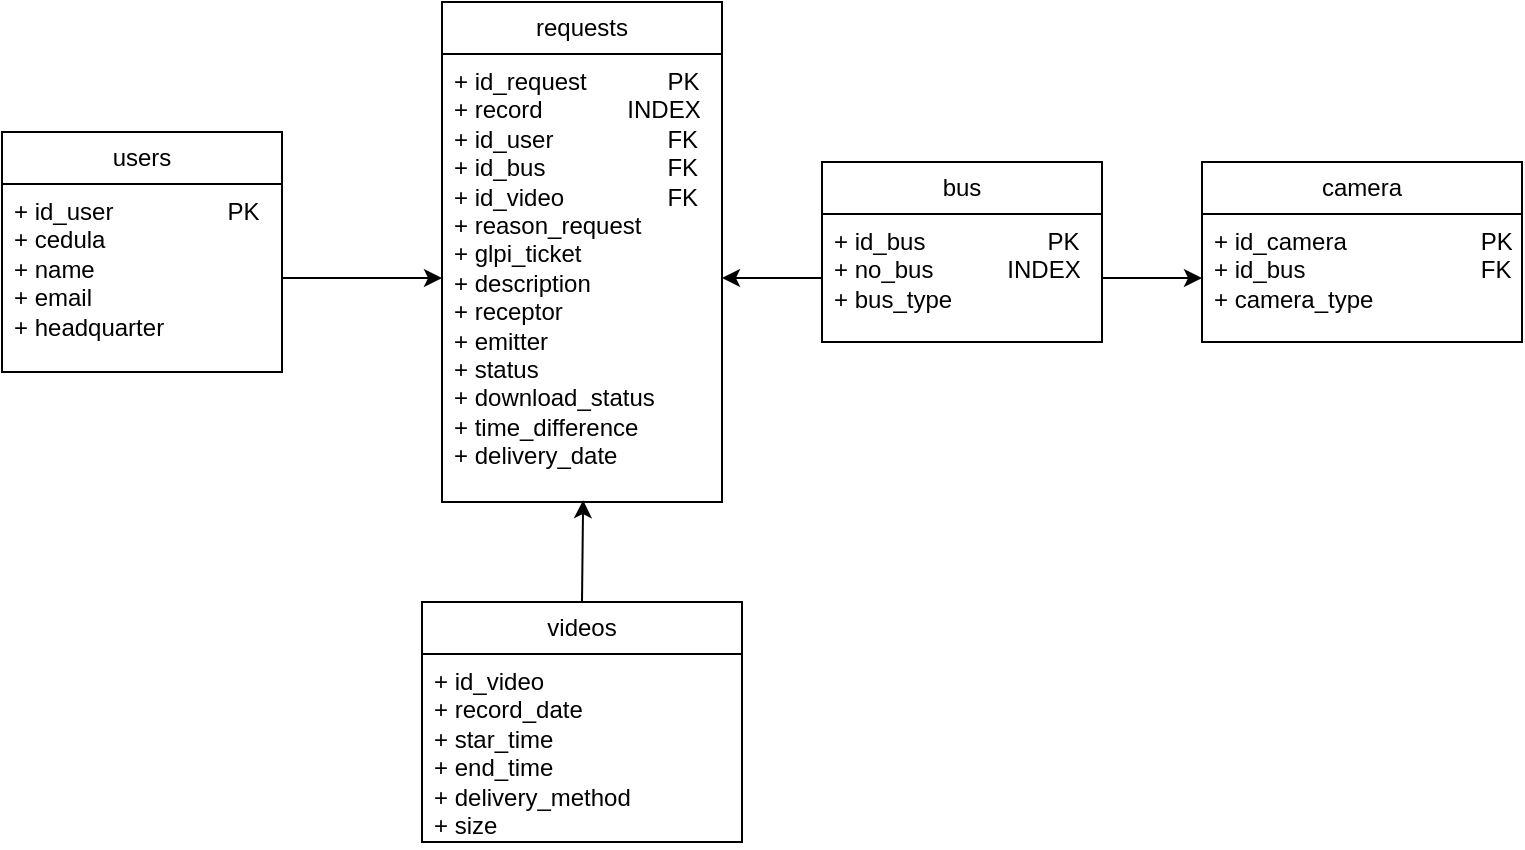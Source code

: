 <mxfile version="24.7.6">
  <diagram name="Página-1" id="bzmOz15OdiIKFPxjTbM2">
    <mxGraphModel dx="1155" dy="631" grid="1" gridSize="10" guides="1" tooltips="1" connect="1" arrows="1" fold="1" page="1" pageScale="1" pageWidth="827" pageHeight="1169" math="0" shadow="0">
      <root>
        <mxCell id="0" />
        <mxCell id="1" parent="0" />
        <mxCell id="CSMJHs-UybCk0gYDNLTq-1" value="users" style="swimlane;fontStyle=0;childLayout=stackLayout;horizontal=1;startSize=26;fillColor=none;horizontalStack=0;resizeParent=1;resizeParentMax=0;resizeLast=0;collapsible=1;marginBottom=0;whiteSpace=wrap;html=1;" parent="1" vertex="1">
          <mxGeometry x="170" y="65" width="140" height="120" as="geometry" />
        </mxCell>
        <mxCell id="CSMJHs-UybCk0gYDNLTq-2" value="+ id_user&lt;span style=&quot;white-space: pre;&quot;&gt;&#x9;&lt;/span&gt;&lt;span style=&quot;white-space: pre;&quot;&gt;&#x9;&lt;/span&gt;&lt;span style=&quot;white-space: pre;&quot;&gt;&#x9;&lt;/span&gt;PK&lt;div&gt;+ cedula&lt;/div&gt;&lt;div&gt;+ name&lt;/div&gt;&lt;div&gt;+ email&lt;/div&gt;&lt;div&gt;+ headquarter&lt;/div&gt;" style="text;strokeColor=none;fillColor=none;align=left;verticalAlign=top;spacingLeft=4;spacingRight=4;overflow=hidden;rotatable=0;points=[[0,0.5],[1,0.5]];portConstraint=eastwest;whiteSpace=wrap;html=1;" parent="CSMJHs-UybCk0gYDNLTq-1" vertex="1">
          <mxGeometry y="26" width="140" height="94" as="geometry" />
        </mxCell>
        <mxCell id="CSMJHs-UybCk0gYDNLTq-5" value="requests" style="swimlane;fontStyle=0;childLayout=stackLayout;horizontal=1;startSize=26;fillColor=none;horizontalStack=0;resizeParent=1;resizeParentMax=0;resizeLast=0;collapsible=1;marginBottom=0;whiteSpace=wrap;html=1;" parent="1" vertex="1">
          <mxGeometry x="390" width="140" height="250" as="geometry" />
        </mxCell>
        <mxCell id="CSMJHs-UybCk0gYDNLTq-6" value="+ id_request&lt;span style=&quot;white-space: pre;&quot;&gt;&#x9;&lt;/span&gt;&lt;span style=&quot;white-space: pre;&quot;&gt;&#x9;&lt;/span&gt;PK&lt;div&gt;+ record&lt;span style=&quot;white-space: pre;&quot;&gt;&#x9;&lt;/span&gt;&lt;span style=&quot;white-space: pre;&quot;&gt;&#x9;&lt;/span&gt;&amp;nbsp; INDEX&lt;/div&gt;&lt;div&gt;+ id_user&lt;span style=&quot;white-space: pre;&quot;&gt;&#x9;&lt;/span&gt;&lt;span style=&quot;white-space: pre;&quot;&gt;&#x9;&lt;span style=&quot;white-space: pre;&quot;&gt;&#x9;&lt;/span&gt;&lt;/span&gt;FK&lt;/div&gt;&lt;div&gt;+ id_bus&lt;span style=&quot;white-space: pre;&quot;&gt;&#x9;&lt;/span&gt;&lt;span style=&quot;white-space: pre;&quot;&gt;&#x9;&lt;span style=&quot;white-space: pre;&quot;&gt;&#x9;&lt;/span&gt;&lt;/span&gt;FK&lt;/div&gt;&lt;div&gt;+ id_video&lt;span style=&quot;white-space: pre;&quot;&gt;&#x9;&lt;/span&gt;&lt;span style=&quot;white-space: pre;&quot;&gt;&#x9;&lt;/span&gt;FK&lt;/div&gt;&lt;div&gt;+ reason_request&lt;/div&gt;&lt;div&gt;+ glpi_ticket&lt;/div&gt;&lt;div&gt;+ description&lt;/div&gt;&lt;div&gt;+&amp;nbsp;receptor&lt;/div&gt;&lt;div&gt;+&amp;nbsp;emitter&lt;/div&gt;&lt;div&gt;+ status&lt;/div&gt;&lt;div&gt;+ download_status&lt;/div&gt;&lt;div&gt;+ time_difference&lt;/div&gt;&lt;div&gt;+ delivery_date&lt;/div&gt;&lt;div&gt;&lt;br&gt;&lt;/div&gt;" style="text;strokeColor=none;fillColor=none;align=left;verticalAlign=top;spacingLeft=4;spacingRight=4;overflow=hidden;rotatable=0;points=[[0,0.5],[1,0.5]];portConstraint=eastwest;whiteSpace=wrap;html=1;" parent="CSMJHs-UybCk0gYDNLTq-5" vertex="1">
          <mxGeometry y="26" width="140" height="224" as="geometry" />
        </mxCell>
        <mxCell id="HkIc03lKfePEvZy9-LNn-1" value="bus" style="swimlane;fontStyle=0;childLayout=stackLayout;horizontal=1;startSize=26;fillColor=none;horizontalStack=0;resizeParent=1;resizeParentMax=0;resizeLast=0;collapsible=1;marginBottom=0;whiteSpace=wrap;html=1;" vertex="1" parent="1">
          <mxGeometry x="580" y="80" width="140" height="90" as="geometry" />
        </mxCell>
        <mxCell id="HkIc03lKfePEvZy9-LNn-2" value="+ id_bus&lt;span style=&quot;white-space: pre;&quot;&gt;&#x9;&lt;/span&gt;&lt;span style=&quot;white-space: pre;&quot;&gt;&#x9;&lt;/span&gt;&lt;span style=&quot;white-space: pre;&quot;&gt;&#x9;&lt;/span&gt;PK&lt;div&gt;+ no_bus&lt;span style=&quot;white-space: pre;&quot;&gt;&#x9;&lt;/span&gt;&lt;span style=&quot;white-space: pre;&quot;&gt;&#x9;&lt;/span&gt;&amp;nbsp; INDEX&lt;/div&gt;&lt;div&gt;+ bus_type&lt;/div&gt;" style="text;strokeColor=none;fillColor=none;align=left;verticalAlign=top;spacingLeft=4;spacingRight=4;overflow=hidden;rotatable=0;points=[[0,0.5],[1,0.5]];portConstraint=eastwest;whiteSpace=wrap;html=1;" vertex="1" parent="HkIc03lKfePEvZy9-LNn-1">
          <mxGeometry y="26" width="140" height="64" as="geometry" />
        </mxCell>
        <mxCell id="HkIc03lKfePEvZy9-LNn-3" value="camera" style="swimlane;fontStyle=0;childLayout=stackLayout;horizontal=1;startSize=26;fillColor=none;horizontalStack=0;resizeParent=1;resizeParentMax=0;resizeLast=0;collapsible=1;marginBottom=0;whiteSpace=wrap;html=1;" vertex="1" parent="1">
          <mxGeometry x="770" y="80" width="160" height="90" as="geometry" />
        </mxCell>
        <mxCell id="HkIc03lKfePEvZy9-LNn-4" value="+ id_camera&lt;span style=&quot;white-space: pre;&quot;&gt;&#x9;&lt;/span&gt;&lt;span style=&quot;white-space: pre;&quot;&gt;&#x9;&lt;/span&gt;&lt;span style=&quot;white-space: pre;&quot;&gt;&#x9;&lt;/span&gt;PK&lt;div&gt;+ id_bus&lt;span style=&quot;white-space: pre;&quot;&gt;&#x9;&lt;/span&gt;&lt;span style=&quot;white-space: pre;&quot;&gt;&#x9;&lt;/span&gt;&lt;span style=&quot;white-space: pre;&quot;&gt;&#x9;&lt;/span&gt;&lt;span style=&quot;white-space: pre;&quot;&gt;&#x9;&lt;/span&gt;FK&lt;/div&gt;&lt;div&gt;+ camera_type&lt;/div&gt;" style="text;strokeColor=none;fillColor=none;align=left;verticalAlign=top;spacingLeft=4;spacingRight=4;overflow=hidden;rotatable=0;points=[[0,0.5],[1,0.5]];portConstraint=eastwest;whiteSpace=wrap;html=1;" vertex="1" parent="HkIc03lKfePEvZy9-LNn-3">
          <mxGeometry y="26" width="160" height="64" as="geometry" />
        </mxCell>
        <mxCell id="HkIc03lKfePEvZy9-LNn-5" value="videos" style="swimlane;fontStyle=0;childLayout=stackLayout;horizontal=1;startSize=26;fillColor=none;horizontalStack=0;resizeParent=1;resizeParentMax=0;resizeLast=0;collapsible=1;marginBottom=0;whiteSpace=wrap;html=1;" vertex="1" parent="1">
          <mxGeometry x="380" y="300" width="160" height="120" as="geometry" />
        </mxCell>
        <mxCell id="HkIc03lKfePEvZy9-LNn-6" value="+ id_video&lt;div&gt;+ record_date&lt;/div&gt;&lt;div&gt;+ star_time&lt;/div&gt;&lt;div&gt;+ end_time&lt;/div&gt;&lt;div&gt;+ delivery_method&lt;/div&gt;&lt;div&gt;+ size&lt;/div&gt;" style="text;strokeColor=none;fillColor=none;align=left;verticalAlign=top;spacingLeft=4;spacingRight=4;overflow=hidden;rotatable=0;points=[[0,0.5],[1,0.5]];portConstraint=eastwest;whiteSpace=wrap;html=1;" vertex="1" parent="HkIc03lKfePEvZy9-LNn-5">
          <mxGeometry y="26" width="160" height="94" as="geometry" />
        </mxCell>
        <mxCell id="HkIc03lKfePEvZy9-LNn-8" value="" style="endArrow=classic;html=1;rounded=0;exitX=0;exitY=0.5;exitDx=0;exitDy=0;entryX=1;entryY=0.5;entryDx=0;entryDy=0;" edge="1" parent="1" source="HkIc03lKfePEvZy9-LNn-2" target="CSMJHs-UybCk0gYDNLTq-6">
          <mxGeometry width="50" height="50" relative="1" as="geometry">
            <mxPoint x="650" y="330" as="sourcePoint" />
            <mxPoint x="700" y="280" as="targetPoint" />
          </mxGeometry>
        </mxCell>
        <mxCell id="HkIc03lKfePEvZy9-LNn-11" value="" style="endArrow=classic;html=1;rounded=0;exitX=1;exitY=0.5;exitDx=0;exitDy=0;entryX=0;entryY=0.5;entryDx=0;entryDy=0;" edge="1" parent="1" source="CSMJHs-UybCk0gYDNLTq-2" target="CSMJHs-UybCk0gYDNLTq-6">
          <mxGeometry width="50" height="50" relative="1" as="geometry">
            <mxPoint x="430" y="200" as="sourcePoint" />
            <mxPoint x="480" y="150" as="targetPoint" />
          </mxGeometry>
        </mxCell>
        <mxCell id="HkIc03lKfePEvZy9-LNn-13" value="" style="endArrow=classic;html=1;rounded=0;exitX=0.5;exitY=0;exitDx=0;exitDy=0;entryX=0.504;entryY=0.996;entryDx=0;entryDy=0;entryPerimeter=0;" edge="1" parent="1" source="HkIc03lKfePEvZy9-LNn-5" target="CSMJHs-UybCk0gYDNLTq-6">
          <mxGeometry width="50" height="50" relative="1" as="geometry">
            <mxPoint x="430" y="200" as="sourcePoint" />
            <mxPoint x="450" y="270" as="targetPoint" />
          </mxGeometry>
        </mxCell>
        <mxCell id="HkIc03lKfePEvZy9-LNn-14" value="" style="endArrow=classic;html=1;rounded=0;entryX=0;entryY=0.5;entryDx=0;entryDy=0;exitX=1;exitY=0.5;exitDx=0;exitDy=0;" edge="1" parent="1" source="HkIc03lKfePEvZy9-LNn-2" target="HkIc03lKfePEvZy9-LNn-4">
          <mxGeometry width="50" height="50" relative="1" as="geometry">
            <mxPoint x="480" y="190" as="sourcePoint" />
            <mxPoint x="530" y="140" as="targetPoint" />
          </mxGeometry>
        </mxCell>
      </root>
    </mxGraphModel>
  </diagram>
</mxfile>
